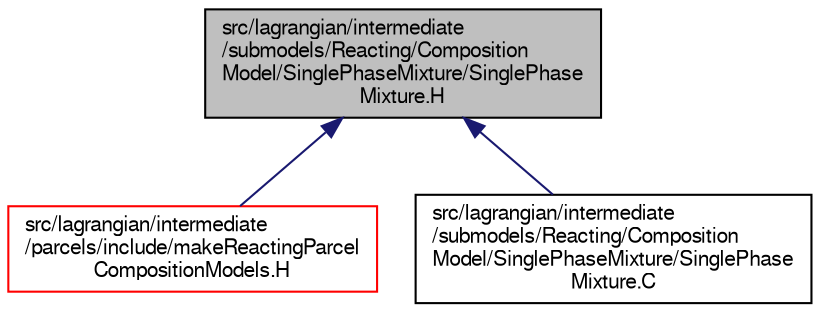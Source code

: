 digraph "src/lagrangian/intermediate/submodels/Reacting/CompositionModel/SinglePhaseMixture/SinglePhaseMixture.H"
{
  bgcolor="transparent";
  edge [fontname="FreeSans",fontsize="10",labelfontname="FreeSans",labelfontsize="10"];
  node [fontname="FreeSans",fontsize="10",shape=record];
  Node1 [label="src/lagrangian/intermediate\l/submodels/Reacting/Composition\lModel/SinglePhaseMixture/SinglePhase\lMixture.H",height=0.2,width=0.4,color="black", fillcolor="grey75", style="filled" fontcolor="black"];
  Node1 -> Node2 [dir="back",color="midnightblue",fontsize="10",style="solid",fontname="FreeSans"];
  Node2 [label="src/lagrangian/intermediate\l/parcels/include/makeReactingParcel\lCompositionModels.H",height=0.2,width=0.4,color="red",URL="$a06081.html"];
  Node1 -> Node3 [dir="back",color="midnightblue",fontsize="10",style="solid",fontname="FreeSans"];
  Node3 [label="src/lagrangian/intermediate\l/submodels/Reacting/Composition\lModel/SinglePhaseMixture/SinglePhase\lMixture.C",height=0.2,width=0.4,color="black",URL="$a06353.html"];
}
